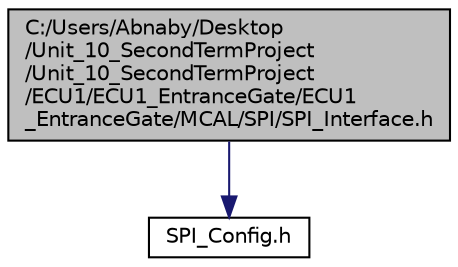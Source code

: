 digraph "C:/Users/Abnaby/Desktop/Unit_10_SecondTermProject/Unit_10_SecondTermProject/ECU1/ECU1_EntranceGate/ECU1_EntranceGate/MCAL/SPI/SPI_Interface.h"
{
 // LATEX_PDF_SIZE
  edge [fontname="Helvetica",fontsize="10",labelfontname="Helvetica",labelfontsize="10"];
  node [fontname="Helvetica",fontsize="10",shape=record];
  Node1 [label="C:/Users/Abnaby/Desktop\l/Unit_10_SecondTermProject\l/Unit_10_SecondTermProject\l/ECU1/ECU1_EntranceGate/ECU1\l_EntranceGate/MCAL/SPI/SPI_Interface.h",height=0.2,width=0.4,color="black", fillcolor="grey75", style="filled", fontcolor="black",tooltip=" "];
  Node1 -> Node2 [color="midnightblue",fontsize="10",style="solid",fontname="Helvetica"];
  Node2 [label="SPI_Config.h",height=0.2,width=0.4,color="black", fillcolor="white", style="filled",URL="$_s_p_i___config_8h.html",tooltip=" "];
}

